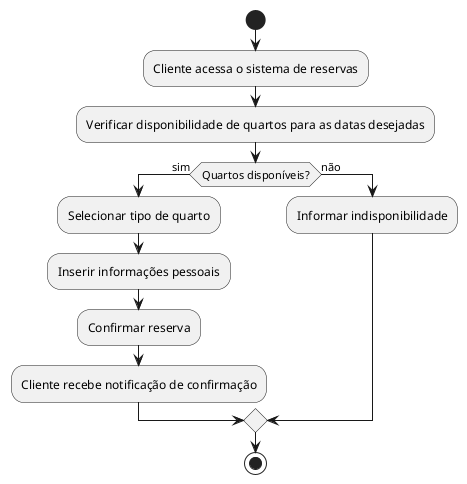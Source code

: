 @startuml
start
:Cliente acessa o sistema de reservas;
:Verificar disponibilidade de quartos para as datas desejadas;
if (Quartos disponíveis?) then (sim)
  :Selecionar tipo de quarto;
  :Inserir informações pessoais;
  :Confirmar reserva;
  :Cliente recebe notificação de confirmação;
else (não)
  :Informar indisponibilidade;
endif
stop
@enduml
